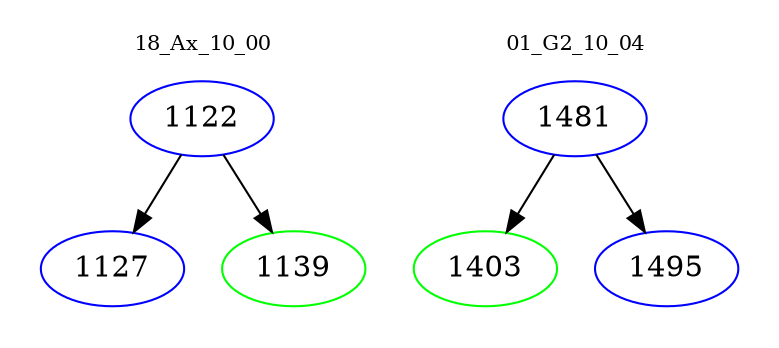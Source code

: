digraph{
subgraph cluster_0 {
color = white
label = "18_Ax_10_00";
fontsize=10;
T0_1122 [label="1122", color="blue"]
T0_1122 -> T0_1127 [color="black"]
T0_1127 [label="1127", color="blue"]
T0_1122 -> T0_1139 [color="black"]
T0_1139 [label="1139", color="green"]
}
subgraph cluster_1 {
color = white
label = "01_G2_10_04";
fontsize=10;
T1_1481 [label="1481", color="blue"]
T1_1481 -> T1_1403 [color="black"]
T1_1403 [label="1403", color="green"]
T1_1481 -> T1_1495 [color="black"]
T1_1495 [label="1495", color="blue"]
}
}
